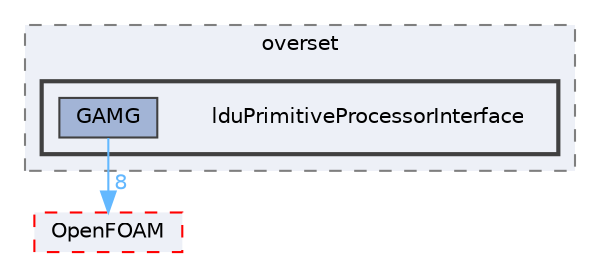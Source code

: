 digraph "src/overset/lduPrimitiveProcessorInterface"
{
 // LATEX_PDF_SIZE
  bgcolor="transparent";
  edge [fontname=Helvetica,fontsize=10,labelfontname=Helvetica,labelfontsize=10];
  node [fontname=Helvetica,fontsize=10,shape=box,height=0.2,width=0.4];
  compound=true
  subgraph clusterdir_130ea3eb54766613bed36c4f96e55285 {
    graph [ bgcolor="#edf0f7", pencolor="grey50", label="overset", fontname=Helvetica,fontsize=10 style="filled,dashed", URL="dir_130ea3eb54766613bed36c4f96e55285.html",tooltip=""]
  subgraph clusterdir_b762ae4e91a4fddfcd1b3d4b364e39f6 {
    graph [ bgcolor="#edf0f7", pencolor="grey25", label="", fontname=Helvetica,fontsize=10 style="filled,bold", URL="dir_b762ae4e91a4fddfcd1b3d4b364e39f6.html",tooltip=""]
    dir_b762ae4e91a4fddfcd1b3d4b364e39f6 [shape=plaintext, label="lduPrimitiveProcessorInterface"];
  dir_b591f3ed32207ef7f7961609f1a6cf09 [label="GAMG", fillcolor="#a2b4d6", color="grey25", style="filled", URL="dir_b591f3ed32207ef7f7961609f1a6cf09.html",tooltip=""];
  }
  }
  dir_c5473ff19b20e6ec4dfe5c310b3778a8 [label="OpenFOAM", fillcolor="#edf0f7", color="red", style="filled,dashed", URL="dir_c5473ff19b20e6ec4dfe5c310b3778a8.html",tooltip=""];
  dir_b591f3ed32207ef7f7961609f1a6cf09->dir_c5473ff19b20e6ec4dfe5c310b3778a8 [headlabel="8", labeldistance=1.5 headhref="dir_001576_002695.html" href="dir_001576_002695.html" color="steelblue1" fontcolor="steelblue1"];
}
